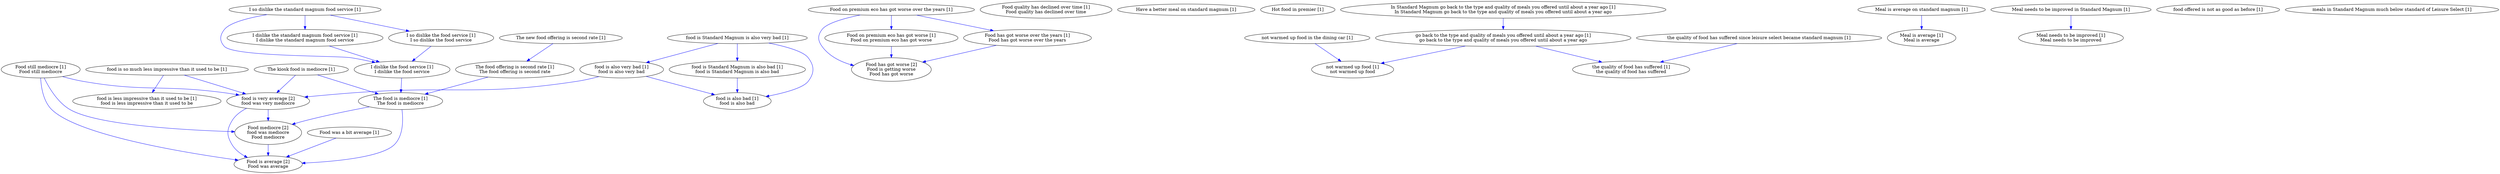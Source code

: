 digraph collapsedGraph {
"Food mediocre [2]\nfood was mediocre\nFood mediocre""food is very average [2]\nfood was very mediocre""Food is average [2]\nFood was average""Food has got worse [2]\nFood is getting worse\nFood has got worse""Food still mediocre [1]\nFood still mediocre""Food quality has declined over time [1]\nFood quality has declined over time""Food on premium eco has got worse over the years [1]""Food on premium eco has got worse [1]\nFood on premium eco has got worse""Food has got worse over the years [1]\nFood has got worse over the years""Food was a bit average [1]""Have a better meal on standard magnum [1]""Hot food in premier [1]""I so dislike the standard magnum food service [1]""I dislike the standard magnum food service [1]\nI dislike the standard magnum food service""I dislike the food service [1]\nI dislike the food service""I so dislike the food service [1]\nI so dislike the food service""In Standard Magnum go back to the type and quality of meals you offered until about a year ago [1]\nIn Standard Magnum go back to the type and quality of meals you offered until about a year ago""go back to the type and quality of meals you offered until about a year ago [1]\ngo back to the type and quality of meals you offered until about a year ago""Meal is average on standard magnum [1]""Meal is average [1]\nMeal is average""Meal needs to be improved in Standard Magnum [1]""Meal needs to be improved [1]\nMeal needs to be improved""The kiosk food is mediocre [1]""The food is mediocre [1]\nThe food is mediocre""The new food offering is second rate [1]""The food offering is second rate [1]\nThe food offering is second rate""food is Standard Magnum is also very bad [1]""food is Standard Magnum is also bad [1]\nfood is Standard Magnum is also bad""food is also bad [1]\nfood is also bad""food is also very bad [1]\nfood is also very bad""food is so much less impressive than it used to be [1]""food is less impressive than it used to be [1]\nfood is less impressive than it used to be""food offered is not as good as before [1]""meals in Standard Magnum much below standard of Leisure Select [1]""not warmed up food in the dining car [1]""not warmed up food [1]\nnot warmed up food""the quality of food has suffered since leisure select became standard magnum [1]""the quality of food has suffered [1]\nthe quality of food has suffered""Food still mediocre [1]\nFood still mediocre" -> "Food mediocre [2]\nfood was mediocre\nFood mediocre" [color=blue]
"Food mediocre [2]\nfood was mediocre\nFood mediocre" -> "Food is average [2]\nFood was average" [color=blue]
"Food still mediocre [1]\nFood still mediocre" -> "Food is average [2]\nFood was average" [color=blue]
"Food on premium eco has got worse over the years [1]" -> "Food on premium eco has got worse [1]\nFood on premium eco has got worse" [color=blue]
"Food on premium eco has got worse over the years [1]" -> "Food has got worse over the years [1]\nFood has got worse over the years" [color=blue]
"Food on premium eco has got worse over the years [1]" -> "Food has got worse [2]\nFood is getting worse\nFood has got worse" [color=blue]
"Food on premium eco has got worse [1]\nFood on premium eco has got worse" -> "Food has got worse [2]\nFood is getting worse\nFood has got worse" [color=blue]
"Food has got worse over the years [1]\nFood has got worse over the years" -> "Food has got worse [2]\nFood is getting worse\nFood has got worse" [color=blue]
"Food was a bit average [1]" -> "Food is average [2]\nFood was average" [color=blue]
"I so dislike the standard magnum food service [1]" -> "I dislike the standard magnum food service [1]\nI dislike the standard magnum food service" [color=blue]
"I dislike the standard magnum food service [1]\nI dislike the standard magnum food service" -> "I dislike the food service [1]\nI dislike the food service" [color=blue]
"I so dislike the standard magnum food service [1]" -> "I so dislike the food service [1]\nI so dislike the food service" [color=blue]
"I so dislike the food service [1]\nI so dislike the food service" -> "I dislike the food service [1]\nI dislike the food service" [color=blue]
"I so dislike the standard magnum food service [1]" -> "I dislike the food service [1]\nI dislike the food service" [color=blue]
"In Standard Magnum go back to the type and quality of meals you offered until about a year ago [1]\nIn Standard Magnum go back to the type and quality of meals you offered until about a year ago" -> "go back to the type and quality of meals you offered until about a year ago [1]\ngo back to the type and quality of meals you offered until about a year ago" [color=blue]
"Meal is average on standard magnum [1]" -> "Meal is average [1]\nMeal is average" [color=blue]
"Meal needs to be improved in Standard Magnum [1]" -> "Meal needs to be improved [1]\nMeal needs to be improved" [color=blue]
"The kiosk food is mediocre [1]" -> "The food is mediocre [1]\nThe food is mediocre" [color=blue]
"The food is mediocre [1]\nThe food is mediocre" -> "Food is average [2]\nFood was average" [color=blue]
"I dislike the food service [1]\nI dislike the food service" -> "The food is mediocre [1]\nThe food is mediocre" [color=blue]
"The food is mediocre [1]\nThe food is mediocre" -> "Food mediocre [2]\nfood was mediocre\nFood mediocre" [color=blue]
"The new food offering is second rate [1]" -> "The food offering is second rate [1]\nThe food offering is second rate" [color=blue]
"The food offering is second rate [1]\nThe food offering is second rate" -> "The food is mediocre [1]\nThe food is mediocre" [color=blue]
"food is Standard Magnum is also very bad [1]" -> "food is Standard Magnum is also bad [1]\nfood is Standard Magnum is also bad" [color=blue]
"food is Standard Magnum is also bad [1]\nfood is Standard Magnum is also bad" -> "food is also bad [1]\nfood is also bad" [color=blue]
"food is Standard Magnum is also very bad [1]" -> "food is also very bad [1]\nfood is also very bad" [color=blue]
"food is also very bad [1]\nfood is also very bad" -> "food is also bad [1]\nfood is also bad" [color=blue]
"food is Standard Magnum is also very bad [1]" -> "food is also bad [1]\nfood is also bad" [color=blue]
"food is so much less impressive than it used to be [1]" -> "food is less impressive than it used to be [1]\nfood is less impressive than it used to be" [color=blue]
"food is very average [2]\nfood was very mediocre" -> "Food is average [2]\nFood was average" [color=blue]
"food is very average [2]\nfood was very mediocre" -> "Food mediocre [2]\nfood was mediocre\nFood mediocre" [color=blue]
"food is also very bad [1]\nfood is also very bad" -> "food is very average [2]\nfood was very mediocre" [color=blue]
"food is so much less impressive than it used to be [1]" -> "food is very average [2]\nfood was very mediocre" [color=blue]
"The kiosk food is mediocre [1]" -> "food is very average [2]\nfood was very mediocre" [color=blue]
"Food still mediocre [1]\nFood still mediocre" -> "food is very average [2]\nfood was very mediocre" [color=blue]
"not warmed up food in the dining car [1]" -> "not warmed up food [1]\nnot warmed up food" [color=blue]
"go back to the type and quality of meals you offered until about a year ago [1]\ngo back to the type and quality of meals you offered until about a year ago" -> "not warmed up food [1]\nnot warmed up food" [color=blue]
"the quality of food has suffered since leisure select became standard magnum [1]" -> "the quality of food has suffered [1]\nthe quality of food has suffered" [color=blue]
"go back to the type and quality of meals you offered until about a year ago [1]\ngo back to the type and quality of meals you offered until about a year ago" -> "the quality of food has suffered [1]\nthe quality of food has suffered" [color=blue]
}